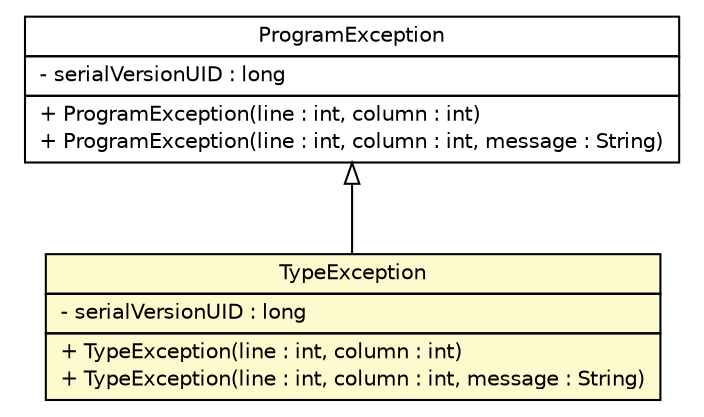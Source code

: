 #!/usr/local/bin/dot
#
# Class diagram 
# Generated by UMLGraph version R5_6 (http://www.umlgraph.org/)
#

digraph G {
	edge [fontname="Helvetica",fontsize=10,labelfontname="Helvetica",labelfontsize=10];
	node [fontname="Helvetica",fontsize=10,shape=plaintext];
	nodesep=0.25;
	ranksep=0.5;
	// model.programs.TypeException
	c17241 [label=<<table title="model.programs.TypeException" border="0" cellborder="1" cellspacing="0" cellpadding="2" port="p" bgcolor="lemonChiffon" href="./TypeException.html">
		<tr><td><table border="0" cellspacing="0" cellpadding="1">
<tr><td align="center" balign="center"> TypeException </td></tr>
		</table></td></tr>
		<tr><td><table border="0" cellspacing="0" cellpadding="1">
<tr><td align="left" balign="left"> - serialVersionUID : long </td></tr>
		</table></td></tr>
		<tr><td><table border="0" cellspacing="0" cellpadding="1">
<tr><td align="left" balign="left"> + TypeException(line : int, column : int) </td></tr>
<tr><td align="left" balign="left"> + TypeException(line : int, column : int, message : String) </td></tr>
		</table></td></tr>
		</table>>, URL="./TypeException.html", fontname="Helvetica", fontcolor="black", fontsize=10.0];
	// model.programs.ProgramException
	c17243 [label=<<table title="model.programs.ProgramException" border="0" cellborder="1" cellspacing="0" cellpadding="2" port="p" href="./ProgramException.html">
		<tr><td><table border="0" cellspacing="0" cellpadding="1">
<tr><td align="center" balign="center"> ProgramException </td></tr>
		</table></td></tr>
		<tr><td><table border="0" cellspacing="0" cellpadding="1">
<tr><td align="left" balign="left"> - serialVersionUID : long </td></tr>
		</table></td></tr>
		<tr><td><table border="0" cellspacing="0" cellpadding="1">
<tr><td align="left" balign="left"> + ProgramException(line : int, column : int) </td></tr>
<tr><td align="left" balign="left"> + ProgramException(line : int, column : int, message : String) </td></tr>
		</table></td></tr>
		</table>>, URL="./ProgramException.html", fontname="Helvetica", fontcolor="black", fontsize=10.0];
	//model.programs.TypeException extends model.programs.ProgramException
	c17243:p -> c17241:p [dir=back,arrowtail=empty];
}

